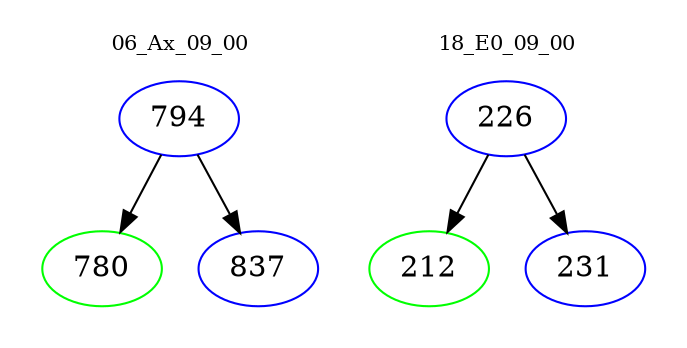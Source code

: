digraph{
subgraph cluster_0 {
color = white
label = "06_Ax_09_00";
fontsize=10;
T0_794 [label="794", color="blue"]
T0_794 -> T0_780 [color="black"]
T0_780 [label="780", color="green"]
T0_794 -> T0_837 [color="black"]
T0_837 [label="837", color="blue"]
}
subgraph cluster_1 {
color = white
label = "18_E0_09_00";
fontsize=10;
T1_226 [label="226", color="blue"]
T1_226 -> T1_212 [color="black"]
T1_212 [label="212", color="green"]
T1_226 -> T1_231 [color="black"]
T1_231 [label="231", color="blue"]
}
}
